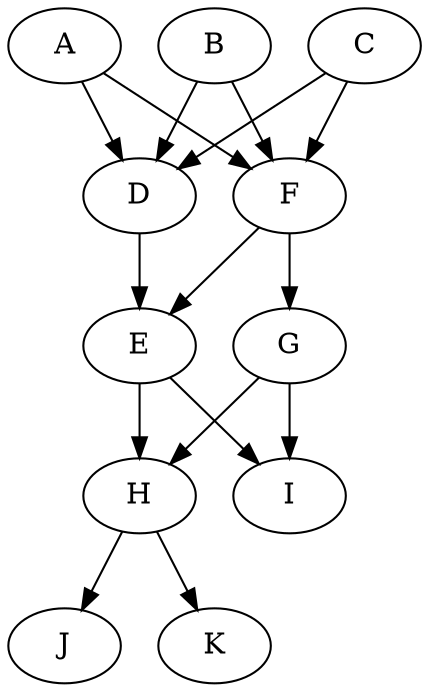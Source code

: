 digraph Clan_parse_test {
	A -> D;
	A -> F;
	B -> D;
	B -> F;
	C -> D;
	C -> F;
	D -> E;
	F -> E;
	F -> G;
	E -> H;
	E -> I;
	G -> H;
	G -> I;
	H -> J;
	H -> K;
}
